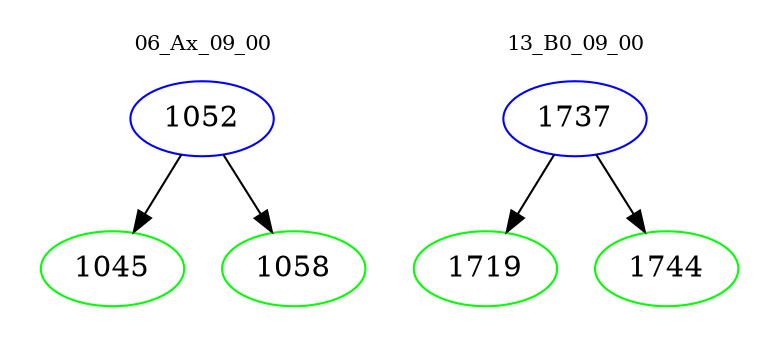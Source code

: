 digraph{
subgraph cluster_0 {
color = white
label = "06_Ax_09_00";
fontsize=10;
T0_1052 [label="1052", color="blue"]
T0_1052 -> T0_1045 [color="black"]
T0_1045 [label="1045", color="green"]
T0_1052 -> T0_1058 [color="black"]
T0_1058 [label="1058", color="green"]
}
subgraph cluster_1 {
color = white
label = "13_B0_09_00";
fontsize=10;
T1_1737 [label="1737", color="blue"]
T1_1737 -> T1_1719 [color="black"]
T1_1719 [label="1719", color="green"]
T1_1737 -> T1_1744 [color="black"]
T1_1744 [label="1744", color="green"]
}
}

